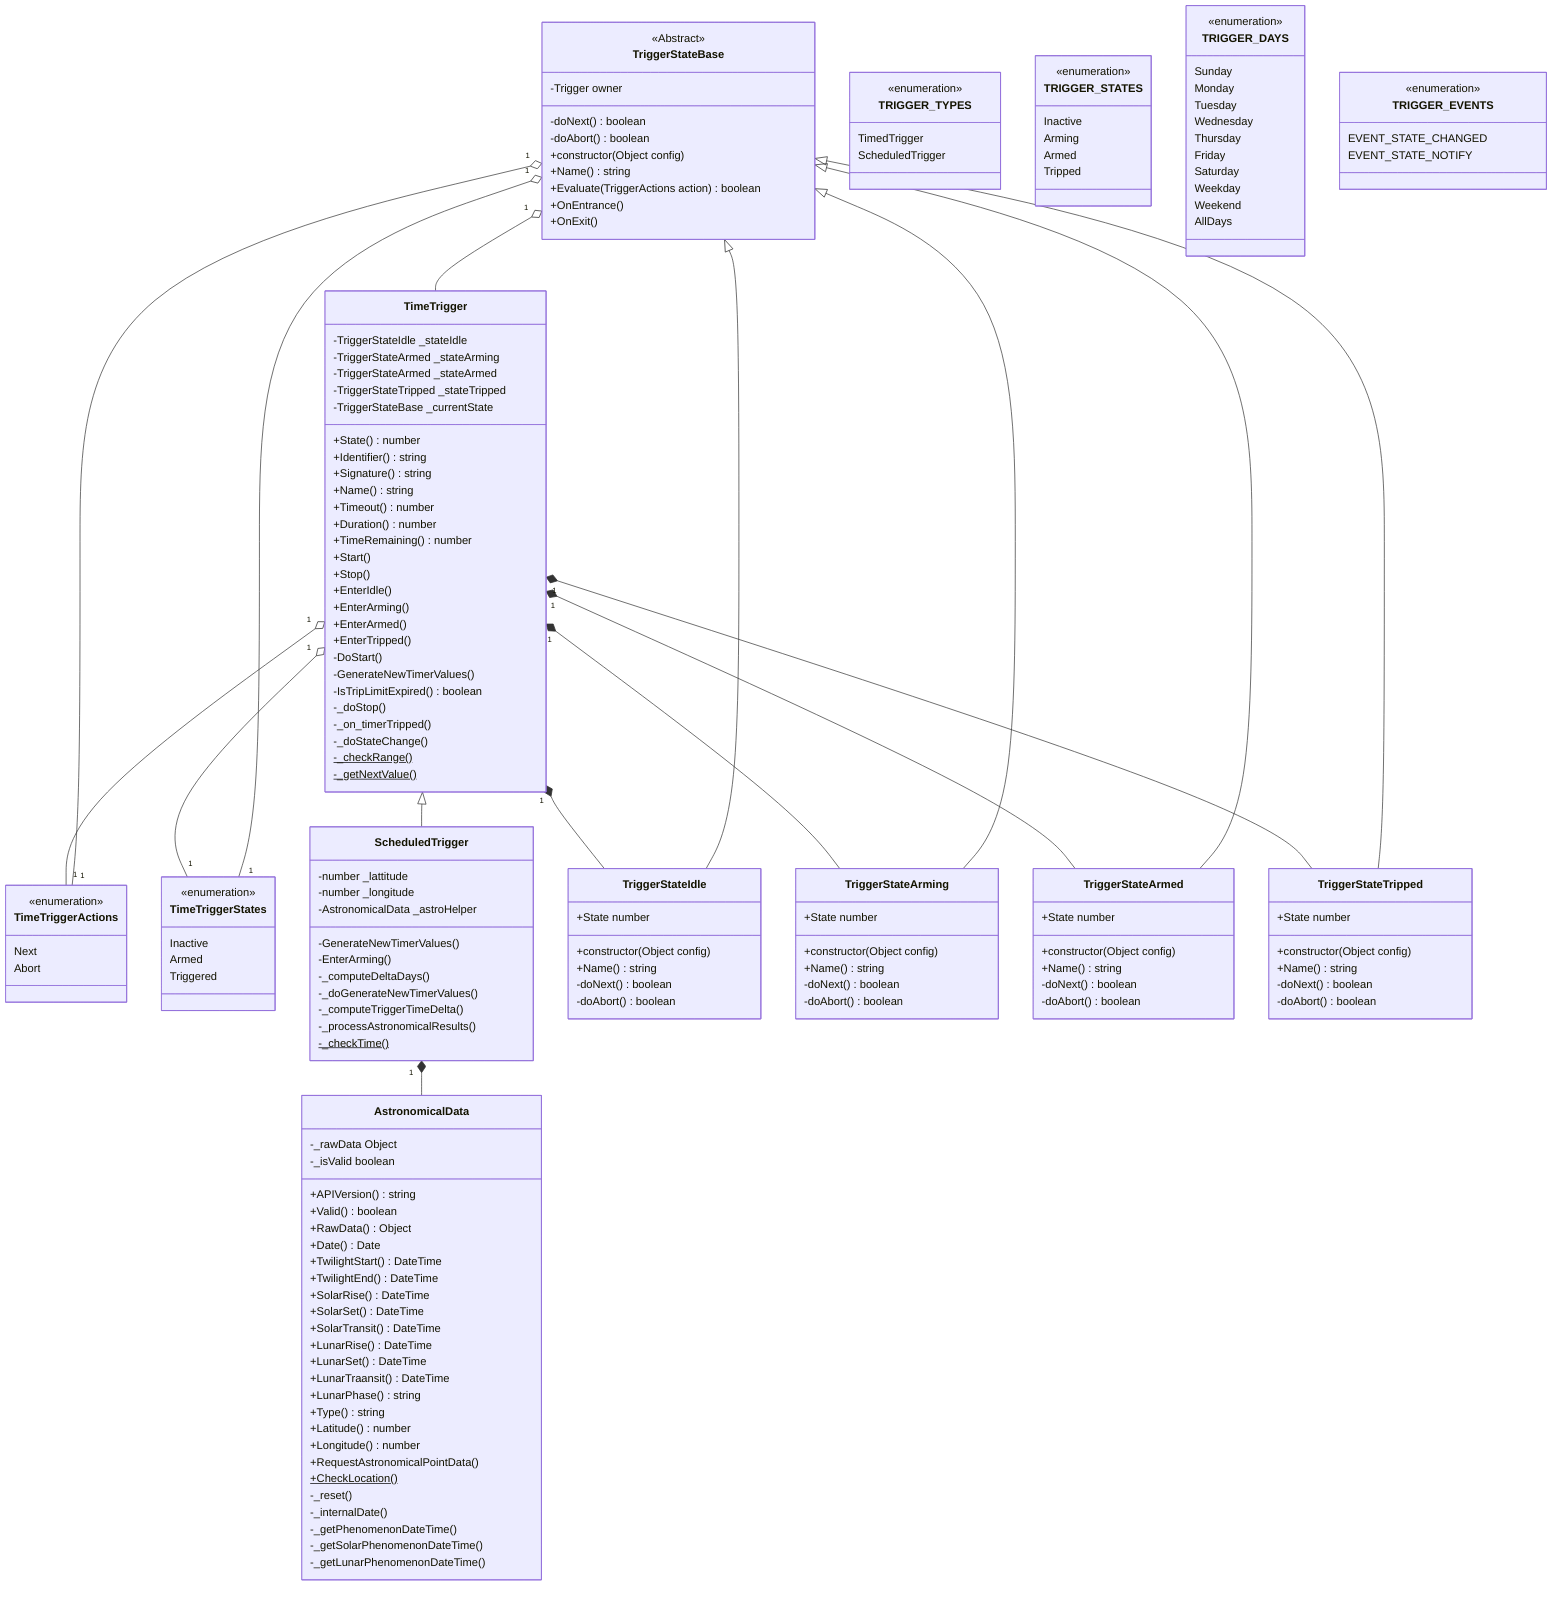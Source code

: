 classDiagram
    class TimeTriggerActions{
        <<enumeration>>
        Next
        Abort
    }
    class TimeTriggerStates{
        <<enumeration>>
        Inactive
        Armed
        Triggered
    }
    class TimeTrigger{
        -TriggerStateIdle _stateIdle
        -TriggerStateArmed _stateArming
        -TriggerStateArmed _stateArmed
        -TriggerStateTripped _stateTripped
        -TriggerStateBase _currentState

        +State() number
        +Identifier() string
        +Signature() string
        +Name() string
        +Timeout() number
        +Duration() number
        +TimeRemaining() number

        +Start()
        +Stop()

        +EnterIdle()
        +EnterArming()
        +EnterArmed()
        +EnterTripped()

        -DoStart()
        -GenerateNewTimerValues()
        -IsTripLimitExpired() boolean

        -_doStop()
        -_on_timerTripped()
        -_doStateChange()
        -_checkRange()$
        -_getNextValue()$
    }
    class ScheduledTrigger{
        -number _lattitude
        -number _longitude
        -AstronomicalData _astroHelper

        -GenerateNewTimerValues()

        -EnterArming()

        -_computeDeltaDays()
        -_doGenerateNewTimerValues()
        -_computeTriggerTimeDelta()
        -_processAstronomicalResults()

        -_checkTime()$
    }
    class TriggerStateBase{
       <<Abstract>>
       -Trigger owner
       -doNext() boolean
       -doAbort() boolean
       +constructor(Object config)
       +Name() string
       +Evaluate(TriggerActions action) boolean
       +OnEntrance()
       +OnExit()
    }
    class TriggerStateIdle{
       +constructor(Object config)
       +Name() string
       +State number
       -doNext() boolean
       -doAbort() boolean
    }
    class TriggerStateArming{
       +constructor(Object config)
       +Name() string
       +State number
       -doNext() boolean
       -doAbort() boolean
    }
    class TriggerStateArmed{
       +constructor(Object config)
       +Name() string
       +State number
       -doNext() boolean
       -doAbort() boolean
    }
    class TriggerStateTripped{
       +constructor(Object config)
       +Name() string
       +State number
       -doNext() boolean
       -doAbort() boolean
    }
    class AstronomicalData {
        -_rawData Object
        -_isValid boolean

        +APIVersion() string
        +Valid() boolean
        +RawData() Object
        +Date() Date
        +TwilightStart() DateTime
        +TwilightEnd() DateTime
        +SolarRise() DateTime
        +SolarSet() DateTime
        +SolarTransit() DateTime
        +LunarRise() DateTime
        +LunarSet() DateTime
        +LunarTraansit() DateTime
        +LunarPhase() string
        +Type() string
        +Latitude() number
        +Longitude() number

        +RequestAstronomicalPointData()
        +CheckLocation()$

        -_reset()
        -_internalDate()
        -_getPhenomenonDateTime()
        -_getSolarPhenomenonDateTime()
        -_getLunarPhenomenonDateTime()
    }
    TimeTrigger <|-- ScheduledTrigger
    TimeTrigger "1" *-- TriggerStateIdle
    TimeTrigger "1" *-- TriggerStateArming
    TimeTrigger "1" *-- TriggerStateArmed
    TimeTrigger "1" *-- TriggerStateTripped
    TimeTrigger "1" o-- "1" TimeTriggerActions
    TimeTrigger "1" o-- "1" TimeTriggerStates
    ScheduledTrigger "1" *-- AstronomicalData
    TriggerStateBase "1" o-- "1" TimeTriggerActions
    TriggerStateBase "1" o-- "1" TimeTriggerStates
    TriggerStateBase "1" o-- TimeTrigger
    TriggerStateBase <|-- TriggerStateIdle
    TriggerStateBase <|-- TriggerStateArming
    TriggerStateBase <|-- TriggerStateArmed
    TriggerStateBase <|-- TriggerStateTripped

    class TRIGGER_TYPES {
        <<enumeration>>
        TimedTrigger
        ScheduledTrigger
    }
    class TRIGGER_STATES {
        <<enumeration>>
        Inactive
        Arming
        Armed
        Tripped
    }
    class TRIGGER_DAYS {
        <<enumeration>>
        Sunday
        Monday
        Tuesday
        Wednesday
        Thursday
        Friday
        Saturday
        Weekday
        Weekend
        AllDays
    }
    class TRIGGER_EVENTS {
        <<enumeration>>
        EVENT_STATE_CHANGED
        EVENT_STATE_NOTIFY
    }